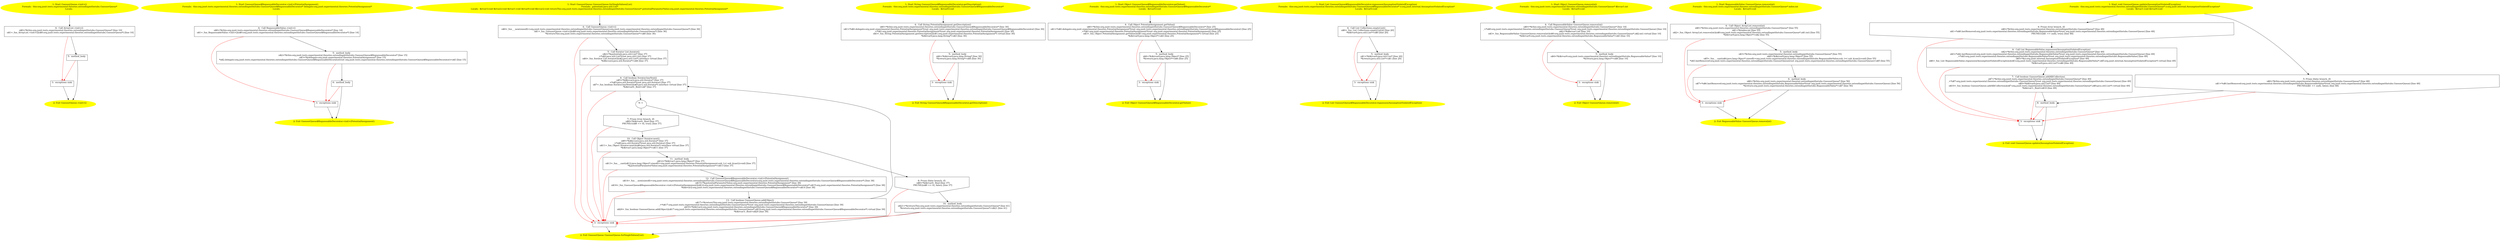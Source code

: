 /* @generated */
digraph cfg {
"org.junit.tests.experimental.theories.extendingwithstubs.GuesserQueue.<init>().6e257cd859fb4c17f128eb9755965cf2_1" [label="1: Start GuesserQueue.<init>()\nFormals:  this:org.junit.tests.experimental.theories.extendingwithstubs.GuesserQueue*\nLocals:  \n  " color=yellow style=filled]
	

	 "org.junit.tests.experimental.theories.extendingwithstubs.GuesserQueue.<init>().6e257cd859fb4c17f128eb9755965cf2_1" -> "org.junit.tests.experimental.theories.extendingwithstubs.GuesserQueue.<init>().6e257cd859fb4c17f128eb9755965cf2_4" ;
"org.junit.tests.experimental.theories.extendingwithstubs.GuesserQueue.<init>().6e257cd859fb4c17f128eb9755965cf2_2" [label="2: Exit GuesserQueue.<init>() \n  " color=yellow style=filled]
	

"org.junit.tests.experimental.theories.extendingwithstubs.GuesserQueue.<init>().6e257cd859fb4c17f128eb9755965cf2_3" [label="3:  exceptions sink \n  " shape="box"]
	

	 "org.junit.tests.experimental.theories.extendingwithstubs.GuesserQueue.<init>().6e257cd859fb4c17f128eb9755965cf2_3" -> "org.junit.tests.experimental.theories.extendingwithstubs.GuesserQueue.<init>().6e257cd859fb4c17f128eb9755965cf2_2" ;
"org.junit.tests.experimental.theories.extendingwithstubs.GuesserQueue.<init>().6e257cd859fb4c17f128eb9755965cf2_4" [label="4:  Call ArrayList.<init>() \n   n$0=*&this:org.junit.tests.experimental.theories.extendingwithstubs.GuesserQueue* [line 10]\n  n$1=_fun_ArrayList.<init>()(n$0:org.junit.tests.experimental.theories.extendingwithstubs.GuesserQueue*) [line 10]\n " shape="box"]
	

	 "org.junit.tests.experimental.theories.extendingwithstubs.GuesserQueue.<init>().6e257cd859fb4c17f128eb9755965cf2_4" -> "org.junit.tests.experimental.theories.extendingwithstubs.GuesserQueue.<init>().6e257cd859fb4c17f128eb9755965cf2_5" ;
	 "org.junit.tests.experimental.theories.extendingwithstubs.GuesserQueue.<init>().6e257cd859fb4c17f128eb9755965cf2_4" -> "org.junit.tests.experimental.theories.extendingwithstubs.GuesserQueue.<init>().6e257cd859fb4c17f128eb9755965cf2_3" [color="red" ];
"org.junit.tests.experimental.theories.extendingwithstubs.GuesserQueue.<init>().6e257cd859fb4c17f128eb9755965cf2_5" [label="5:  method_body \n  " shape="box"]
	

	 "org.junit.tests.experimental.theories.extendingwithstubs.GuesserQueue.<init>().6e257cd859fb4c17f128eb9755965cf2_5" -> "org.junit.tests.experimental.theories.extendingwithstubs.GuesserQueue.<init>().6e257cd859fb4c17f128eb9755965cf2_2" ;
	 "org.junit.tests.experimental.theories.extendingwithstubs.GuesserQueue.<init>().6e257cd859fb4c17f128eb9755965cf2_5" -> "org.junit.tests.experimental.theories.extendingwithstubs.GuesserQueue.<init>().6e257cd859fb4c17f128eb9755965cf2_3" [color="red" ];
"org.junit.tests.experimental.theories.extendingwithstubs.GuesserQueue$ReguessableDecorator.<init>(or.890663d1247b80d0ece088824f721253_1" [label="1: Start GuesserQueue$ReguessableDecorator.<init>(PotentialAssignment)\nFormals:  this:org.junit.tests.experimental.theories.extendingwithstubs.GuesserQueue$ReguessableDecorator* delegate:org.junit.experimental.theories.PotentialAssignment*\nLocals:  \n  " color=yellow style=filled]
	

	 "org.junit.tests.experimental.theories.extendingwithstubs.GuesserQueue$ReguessableDecorator.<init>(or.890663d1247b80d0ece088824f721253_1" -> "org.junit.tests.experimental.theories.extendingwithstubs.GuesserQueue$ReguessableDecorator.<init>(or.890663d1247b80d0ece088824f721253_4" ;
"org.junit.tests.experimental.theories.extendingwithstubs.GuesserQueue$ReguessableDecorator.<init>(or.890663d1247b80d0ece088824f721253_2" [label="2: Exit GuesserQueue$ReguessableDecorator.<init>(PotentialAssignment) \n  " color=yellow style=filled]
	

"org.junit.tests.experimental.theories.extendingwithstubs.GuesserQueue$ReguessableDecorator.<init>(or.890663d1247b80d0ece088824f721253_3" [label="3:  exceptions sink \n  " shape="box"]
	

	 "org.junit.tests.experimental.theories.extendingwithstubs.GuesserQueue$ReguessableDecorator.<init>(or.890663d1247b80d0ece088824f721253_3" -> "org.junit.tests.experimental.theories.extendingwithstubs.GuesserQueue$ReguessableDecorator.<init>(or.890663d1247b80d0ece088824f721253_2" ;
"org.junit.tests.experimental.theories.extendingwithstubs.GuesserQueue$ReguessableDecorator.<init>(or.890663d1247b80d0ece088824f721253_4" [label="4:  Call ReguessableValue.<init>() \n   n$0=*&this:org.junit.tests.experimental.theories.extendingwithstubs.GuesserQueue$ReguessableDecorator* [line 14]\n  n$1=_fun_ReguessableValue.<init>()(n$0:org.junit.tests.experimental.theories.extendingwithstubs.GuesserQueue$ReguessableDecorator*) [line 14]\n " shape="box"]
	

	 "org.junit.tests.experimental.theories.extendingwithstubs.GuesserQueue$ReguessableDecorator.<init>(or.890663d1247b80d0ece088824f721253_4" -> "org.junit.tests.experimental.theories.extendingwithstubs.GuesserQueue$ReguessableDecorator.<init>(or.890663d1247b80d0ece088824f721253_5" ;
	 "org.junit.tests.experimental.theories.extendingwithstubs.GuesserQueue$ReguessableDecorator.<init>(or.890663d1247b80d0ece088824f721253_4" -> "org.junit.tests.experimental.theories.extendingwithstubs.GuesserQueue$ReguessableDecorator.<init>(or.890663d1247b80d0ece088824f721253_3" [color="red" ];
"org.junit.tests.experimental.theories.extendingwithstubs.GuesserQueue$ReguessableDecorator.<init>(or.890663d1247b80d0ece088824f721253_5" [label="5:  method_body \n   n$2=*&this:org.junit.tests.experimental.theories.extendingwithstubs.GuesserQueue$ReguessableDecorator* [line 15]\n  n$3=*&delegate:org.junit.experimental.theories.PotentialAssignment* [line 15]\n  *n$2.delegate:org.junit.tests.experimental.theories.extendingwithstubs.GuesserQueue$ReguessableDecorator(root org.junit.tests.experimental.theories.extendingwithstubs.GuesserQueue$ReguessableDecorator)=n$3 [line 15]\n " shape="box"]
	

	 "org.junit.tests.experimental.theories.extendingwithstubs.GuesserQueue$ReguessableDecorator.<init>(or.890663d1247b80d0ece088824f721253_5" -> "org.junit.tests.experimental.theories.extendingwithstubs.GuesserQueue$ReguessableDecorator.<init>(or.890663d1247b80d0ece088824f721253_6" ;
	 "org.junit.tests.experimental.theories.extendingwithstubs.GuesserQueue$ReguessableDecorator.<init>(or.890663d1247b80d0ece088824f721253_5" -> "org.junit.tests.experimental.theories.extendingwithstubs.GuesserQueue$ReguessableDecorator.<init>(or.890663d1247b80d0ece088824f721253_3" [color="red" ];
"org.junit.tests.experimental.theories.extendingwithstubs.GuesserQueue$ReguessableDecorator.<init>(or.890663d1247b80d0ece088824f721253_6" [label="6:  method_body \n  " shape="box"]
	

	 "org.junit.tests.experimental.theories.extendingwithstubs.GuesserQueue$ReguessableDecorator.<init>(or.890663d1247b80d0ece088824f721253_6" -> "org.junit.tests.experimental.theories.extendingwithstubs.GuesserQueue$ReguessableDecorator.<init>(or.890663d1247b80d0ece088824f721253_2" ;
	 "org.junit.tests.experimental.theories.extendingwithstubs.GuesserQueue$ReguessableDecorator.<init>(or.890663d1247b80d0ece088824f721253_6" -> "org.junit.tests.experimental.theories.extendingwithstubs.GuesserQueue$ReguessableDecorator.<init>(or.890663d1247b80d0ece088824f721253_3" [color="red" ];
"org.junit.tests.experimental.theories.extendingwithstubs.GuesserQueue.forSingleValues(java.util.List.ab37975bd866b9421b56b6ad4c91cfb6_1" [label="1: Start GuesserQueue GuesserQueue.forSingleValues(List)\nFormals:  potentials:java.util.List*\nLocals:  $irvar3:void $irvar2:void $irvar1:void $irvar0:void $bcvar2:void returnThis:org.junit.tests.experimental.theories.extendingwithstubs.GuesserQueue* potentialParameterValue:org.junit.experimental.theories.PotentialAssignment* \n  " color=yellow style=filled]
	

	 "org.junit.tests.experimental.theories.extendingwithstubs.GuesserQueue.forSingleValues(java.util.List.ab37975bd866b9421b56b6ad4c91cfb6_1" -> "org.junit.tests.experimental.theories.extendingwithstubs.GuesserQueue.forSingleValues(java.util.List.ab37975bd866b9421b56b6ad4c91cfb6_4" ;
"org.junit.tests.experimental.theories.extendingwithstubs.GuesserQueue.forSingleValues(java.util.List.ab37975bd866b9421b56b6ad4c91cfb6_2" [label="2: Exit GuesserQueue GuesserQueue.forSingleValues(List) \n  " color=yellow style=filled]
	

"org.junit.tests.experimental.theories.extendingwithstubs.GuesserQueue.forSingleValues(java.util.List.ab37975bd866b9421b56b6ad4c91cfb6_3" [label="3:  exceptions sink \n  " shape="box"]
	

	 "org.junit.tests.experimental.theories.extendingwithstubs.GuesserQueue.forSingleValues(java.util.List.ab37975bd866b9421b56b6ad4c91cfb6_3" -> "org.junit.tests.experimental.theories.extendingwithstubs.GuesserQueue.forSingleValues(java.util.List.ab37975bd866b9421b56b6ad4c91cfb6_2" ;
"org.junit.tests.experimental.theories.extendingwithstubs.GuesserQueue.forSingleValues(java.util.List.ab37975bd866b9421b56b6ad4c91cfb6_4" [label="4:  Call GuesserQueue.<init>() \n   n$0=_fun___new(sizeof(t=org.junit.tests.experimental.theories.extendingwithstubs.GuesserQueue):org.junit.tests.experimental.theories.extendingwithstubs.GuesserQueue*) [line 36]\n  n$1=_fun_GuesserQueue.<init>()(n$0:org.junit.tests.experimental.theories.extendingwithstubs.GuesserQueue*) [line 36]\n  *&returnThis:org.junit.tests.experimental.theories.extendingwithstubs.GuesserQueue*=n$0 [line 36]\n " shape="box"]
	

	 "org.junit.tests.experimental.theories.extendingwithstubs.GuesserQueue.forSingleValues(java.util.List.ab37975bd866b9421b56b6ad4c91cfb6_4" -> "org.junit.tests.experimental.theories.extendingwithstubs.GuesserQueue.forSingleValues(java.util.List.ab37975bd866b9421b56b6ad4c91cfb6_5" ;
	 "org.junit.tests.experimental.theories.extendingwithstubs.GuesserQueue.forSingleValues(java.util.List.ab37975bd866b9421b56b6ad4c91cfb6_4" -> "org.junit.tests.experimental.theories.extendingwithstubs.GuesserQueue.forSingleValues(java.util.List.ab37975bd866b9421b56b6ad4c91cfb6_3" [color="red" ];
"org.junit.tests.experimental.theories.extendingwithstubs.GuesserQueue.forSingleValues(java.util.List.ab37975bd866b9421b56b6ad4c91cfb6_5" [label="5:  Call Iterator List.iterator() \n   n$2=*&potentials:java.util.List* [line 37]\n  _=*n$2:java.util.List*(root java.util.List) [line 37]\n  n$4=_fun_Iterator List.iterator()(n$2:java.util.List*) interface virtual [line 37]\n  *&$bcvar2:java.util.Iterator*=n$4 [line 37]\n " shape="box"]
	

	 "org.junit.tests.experimental.theories.extendingwithstubs.GuesserQueue.forSingleValues(java.util.List.ab37975bd866b9421b56b6ad4c91cfb6_5" -> "org.junit.tests.experimental.theories.extendingwithstubs.GuesserQueue.forSingleValues(java.util.List.ab37975bd866b9421b56b6ad4c91cfb6_6" ;
	 "org.junit.tests.experimental.theories.extendingwithstubs.GuesserQueue.forSingleValues(java.util.List.ab37975bd866b9421b56b6ad4c91cfb6_5" -> "org.junit.tests.experimental.theories.extendingwithstubs.GuesserQueue.forSingleValues(java.util.List.ab37975bd866b9421b56b6ad4c91cfb6_3" [color="red" ];
"org.junit.tests.experimental.theories.extendingwithstubs.GuesserQueue.forSingleValues(java.util.List.ab37975bd866b9421b56b6ad4c91cfb6_6" [label="6:  Call boolean Iterator.hasNext() \n   n$5=*&$bcvar2:java.util.Iterator* [line 37]\n  _=*n$5:java.util.Iterator*(root java.util.Iterator) [line 37]\n  n$7=_fun_boolean Iterator.hasNext()(n$5:java.util.Iterator*) interface virtual [line 37]\n  *&$irvar0:_Bool=n$7 [line 37]\n " shape="box"]
	

	 "org.junit.tests.experimental.theories.extendingwithstubs.GuesserQueue.forSingleValues(java.util.List.ab37975bd866b9421b56b6ad4c91cfb6_6" -> "org.junit.tests.experimental.theories.extendingwithstubs.GuesserQueue.forSingleValues(java.util.List.ab37975bd866b9421b56b6ad4c91cfb6_9" ;
	 "org.junit.tests.experimental.theories.extendingwithstubs.GuesserQueue.forSingleValues(java.util.List.ab37975bd866b9421b56b6ad4c91cfb6_6" -> "org.junit.tests.experimental.theories.extendingwithstubs.GuesserQueue.forSingleValues(java.util.List.ab37975bd866b9421b56b6ad4c91cfb6_3" [color="red" ];
"org.junit.tests.experimental.theories.extendingwithstubs.GuesserQueue.forSingleValues(java.util.List.ab37975bd866b9421b56b6ad4c91cfb6_7" [label="7: Prune (true branch, if) \n   n$8=*&$irvar0:_Bool [line 37]\n  PRUNE(!(n$8 == 0), true); [line 37]\n " shape="invhouse"]
	

	 "org.junit.tests.experimental.theories.extendingwithstubs.GuesserQueue.forSingleValues(java.util.List.ab37975bd866b9421b56b6ad4c91cfb6_7" -> "org.junit.tests.experimental.theories.extendingwithstubs.GuesserQueue.forSingleValues(java.util.List.ab37975bd866b9421b56b6ad4c91cfb6_10" ;
	 "org.junit.tests.experimental.theories.extendingwithstubs.GuesserQueue.forSingleValues(java.util.List.ab37975bd866b9421b56b6ad4c91cfb6_7" -> "org.junit.tests.experimental.theories.extendingwithstubs.GuesserQueue.forSingleValues(java.util.List.ab37975bd866b9421b56b6ad4c91cfb6_3" [color="red" ];
"org.junit.tests.experimental.theories.extendingwithstubs.GuesserQueue.forSingleValues(java.util.List.ab37975bd866b9421b56b6ad4c91cfb6_8" [label="8: Prune (false branch, if) \n   n$8=*&$irvar0:_Bool [line 37]\n  PRUNE((n$8 == 0), false); [line 37]\n " shape="invhouse"]
	

	 "org.junit.tests.experimental.theories.extendingwithstubs.GuesserQueue.forSingleValues(java.util.List.ab37975bd866b9421b56b6ad4c91cfb6_8" -> "org.junit.tests.experimental.theories.extendingwithstubs.GuesserQueue.forSingleValues(java.util.List.ab37975bd866b9421b56b6ad4c91cfb6_14" ;
	 "org.junit.tests.experimental.theories.extendingwithstubs.GuesserQueue.forSingleValues(java.util.List.ab37975bd866b9421b56b6ad4c91cfb6_8" -> "org.junit.tests.experimental.theories.extendingwithstubs.GuesserQueue.forSingleValues(java.util.List.ab37975bd866b9421b56b6ad4c91cfb6_3" [color="red" ];
"org.junit.tests.experimental.theories.extendingwithstubs.GuesserQueue.forSingleValues(java.util.List.ab37975bd866b9421b56b6ad4c91cfb6_9" [label="9: + \n  " ]
	

	 "org.junit.tests.experimental.theories.extendingwithstubs.GuesserQueue.forSingleValues(java.util.List.ab37975bd866b9421b56b6ad4c91cfb6_9" -> "org.junit.tests.experimental.theories.extendingwithstubs.GuesserQueue.forSingleValues(java.util.List.ab37975bd866b9421b56b6ad4c91cfb6_7" ;
	 "org.junit.tests.experimental.theories.extendingwithstubs.GuesserQueue.forSingleValues(java.util.List.ab37975bd866b9421b56b6ad4c91cfb6_9" -> "org.junit.tests.experimental.theories.extendingwithstubs.GuesserQueue.forSingleValues(java.util.List.ab37975bd866b9421b56b6ad4c91cfb6_8" ;
"org.junit.tests.experimental.theories.extendingwithstubs.GuesserQueue.forSingleValues(java.util.List.ab37975bd866b9421b56b6ad4c91cfb6_10" [label="10:  Call Object Iterator.next() \n   n$9=*&$bcvar2:java.util.Iterator* [line 37]\n  _=*n$9:java.util.Iterator*(root java.util.Iterator) [line 37]\n  n$11=_fun_Object Iterator.next()(n$9:java.util.Iterator*) interface virtual [line 37]\n  *&$irvar1:java.lang.Object*=n$11 [line 37]\n " shape="box"]
	

	 "org.junit.tests.experimental.theories.extendingwithstubs.GuesserQueue.forSingleValues(java.util.List.ab37975bd866b9421b56b6ad4c91cfb6_10" -> "org.junit.tests.experimental.theories.extendingwithstubs.GuesserQueue.forSingleValues(java.util.List.ab37975bd866b9421b56b6ad4c91cfb6_11" ;
	 "org.junit.tests.experimental.theories.extendingwithstubs.GuesserQueue.forSingleValues(java.util.List.ab37975bd866b9421b56b6ad4c91cfb6_10" -> "org.junit.tests.experimental.theories.extendingwithstubs.GuesserQueue.forSingleValues(java.util.List.ab37975bd866b9421b56b6ad4c91cfb6_3" [color="red" ];
"org.junit.tests.experimental.theories.extendingwithstubs.GuesserQueue.forSingleValues(java.util.List.ab37975bd866b9421b56b6ad4c91cfb6_11" [label="11:  method_body \n   n$12=*&$irvar1:java.lang.Object* [line 37]\n  n$13=_fun___cast(n$12:java.lang.Object*,sizeof(t=org.junit.experimental.theories.PotentialAssignment;sub_t=( sub )(cast)):void) [line 37]\n  *&potentialParameterValue:org.junit.experimental.theories.PotentialAssignment*=n$13 [line 37]\n " shape="box"]
	

	 "org.junit.tests.experimental.theories.extendingwithstubs.GuesserQueue.forSingleValues(java.util.List.ab37975bd866b9421b56b6ad4c91cfb6_11" -> "org.junit.tests.experimental.theories.extendingwithstubs.GuesserQueue.forSingleValues(java.util.List.ab37975bd866b9421b56b6ad4c91cfb6_12" ;
	 "org.junit.tests.experimental.theories.extendingwithstubs.GuesserQueue.forSingleValues(java.util.List.ab37975bd866b9421b56b6ad4c91cfb6_11" -> "org.junit.tests.experimental.theories.extendingwithstubs.GuesserQueue.forSingleValues(java.util.List.ab37975bd866b9421b56b6ad4c91cfb6_3" [color="red" ];
"org.junit.tests.experimental.theories.extendingwithstubs.GuesserQueue.forSingleValues(java.util.List.ab37975bd866b9421b56b6ad4c91cfb6_12" [label="12:  Call GuesserQueue$ReguessableDecorator.<init>(PotentialAssignment) \n   n$14=_fun___new(sizeof(t=org.junit.tests.experimental.theories.extendingwithstubs.GuesserQueue$ReguessableDecorator):org.junit.tests.experimental.theories.extendingwithstubs.GuesserQueue$ReguessableDecorator*) [line 38]\n  n$15=*&potentialParameterValue:org.junit.experimental.theories.PotentialAssignment* [line 38]\n  n$16=_fun_GuesserQueue$ReguessableDecorator.<init>(PotentialAssignment)(n$14:org.junit.tests.experimental.theories.extendingwithstubs.GuesserQueue$ReguessableDecorator*,n$15:org.junit.experimental.theories.PotentialAssignment*) [line 38]\n  *&$irvar2:org.junit.tests.experimental.theories.extendingwithstubs.GuesserQueue$ReguessableDecorator*=n$14 [line 38]\n " shape="box"]
	

	 "org.junit.tests.experimental.theories.extendingwithstubs.GuesserQueue.forSingleValues(java.util.List.ab37975bd866b9421b56b6ad4c91cfb6_12" -> "org.junit.tests.experimental.theories.extendingwithstubs.GuesserQueue.forSingleValues(java.util.List.ab37975bd866b9421b56b6ad4c91cfb6_13" ;
	 "org.junit.tests.experimental.theories.extendingwithstubs.GuesserQueue.forSingleValues(java.util.List.ab37975bd866b9421b56b6ad4c91cfb6_12" -> "org.junit.tests.experimental.theories.extendingwithstubs.GuesserQueue.forSingleValues(java.util.List.ab37975bd866b9421b56b6ad4c91cfb6_3" [color="red" ];
"org.junit.tests.experimental.theories.extendingwithstubs.GuesserQueue.forSingleValues(java.util.List.ab37975bd866b9421b56b6ad4c91cfb6_13" [label="13:  Call boolean GuesserQueue.add(Object) \n   n$17=*&returnThis:org.junit.tests.experimental.theories.extendingwithstubs.GuesserQueue* [line 39]\n  _=*n$17:org.junit.tests.experimental.theories.extendingwithstubs.GuesserQueue*(root org.junit.tests.experimental.theories.extendingwithstubs.GuesserQueue) [line 39]\n  n$19=*&$irvar2:org.junit.tests.experimental.theories.extendingwithstubs.GuesserQueue$ReguessableDecorator* [line 39]\n  n$20=_fun_boolean GuesserQueue.add(Object)(n$17:org.junit.tests.experimental.theories.extendingwithstubs.GuesserQueue*,n$19:org.junit.tests.experimental.theories.extendingwithstubs.GuesserQueue$ReguessableDecorator*) virtual [line 39]\n  *&$irvar3:_Bool=n$20 [line 39]\n " shape="box"]
	

	 "org.junit.tests.experimental.theories.extendingwithstubs.GuesserQueue.forSingleValues(java.util.List.ab37975bd866b9421b56b6ad4c91cfb6_13" -> "org.junit.tests.experimental.theories.extendingwithstubs.GuesserQueue.forSingleValues(java.util.List.ab37975bd866b9421b56b6ad4c91cfb6_6" ;
	 "org.junit.tests.experimental.theories.extendingwithstubs.GuesserQueue.forSingleValues(java.util.List.ab37975bd866b9421b56b6ad4c91cfb6_13" -> "org.junit.tests.experimental.theories.extendingwithstubs.GuesserQueue.forSingleValues(java.util.List.ab37975bd866b9421b56b6ad4c91cfb6_3" [color="red" ];
"org.junit.tests.experimental.theories.extendingwithstubs.GuesserQueue.forSingleValues(java.util.List.ab37975bd866b9421b56b6ad4c91cfb6_14" [label="14:  method_body \n   n$21=*&returnThis:org.junit.tests.experimental.theories.extendingwithstubs.GuesserQueue* [line 41]\n  *&return:org.junit.tests.experimental.theories.extendingwithstubs.GuesserQueue*=n$21 [line 41]\n " shape="box"]
	

	 "org.junit.tests.experimental.theories.extendingwithstubs.GuesserQueue.forSingleValues(java.util.List.ab37975bd866b9421b56b6ad4c91cfb6_14" -> "org.junit.tests.experimental.theories.extendingwithstubs.GuesserQueue.forSingleValues(java.util.List.ab37975bd866b9421b56b6ad4c91cfb6_2" ;
	 "org.junit.tests.experimental.theories.extendingwithstubs.GuesserQueue.forSingleValues(java.util.List.ab37975bd866b9421b56b6ad4c91cfb6_14" -> "org.junit.tests.experimental.theories.extendingwithstubs.GuesserQueue.forSingleValues(java.util.List.ab37975bd866b9421b56b6ad4c91cfb6_3" [color="red" ];
"org.junit.tests.experimental.theories.extendingwithstubs.GuesserQueue$ReguessableDecorator.getDescri.c003e14471df911b45c08de415658d3f_1" [label="1: Start String GuesserQueue$ReguessableDecorator.getDescription()\nFormals:  this:org.junit.tests.experimental.theories.extendingwithstubs.GuesserQueue$ReguessableDecorator*\nLocals:  $irvar0:void \n  " color=yellow style=filled]
	

	 "org.junit.tests.experimental.theories.extendingwithstubs.GuesserQueue$ReguessableDecorator.getDescri.c003e14471df911b45c08de415658d3f_1" -> "org.junit.tests.experimental.theories.extendingwithstubs.GuesserQueue$ReguessableDecorator.getDescri.c003e14471df911b45c08de415658d3f_4" ;
"org.junit.tests.experimental.theories.extendingwithstubs.GuesserQueue$ReguessableDecorator.getDescri.c003e14471df911b45c08de415658d3f_2" [label="2: Exit String GuesserQueue$ReguessableDecorator.getDescription() \n  " color=yellow style=filled]
	

"org.junit.tests.experimental.theories.extendingwithstubs.GuesserQueue$ReguessableDecorator.getDescri.c003e14471df911b45c08de415658d3f_3" [label="3:  exceptions sink \n  " shape="box"]
	

	 "org.junit.tests.experimental.theories.extendingwithstubs.GuesserQueue$ReguessableDecorator.getDescri.c003e14471df911b45c08de415658d3f_3" -> "org.junit.tests.experimental.theories.extendingwithstubs.GuesserQueue$ReguessableDecorator.getDescri.c003e14471df911b45c08de415658d3f_2" ;
"org.junit.tests.experimental.theories.extendingwithstubs.GuesserQueue$ReguessableDecorator.getDescri.c003e14471df911b45c08de415658d3f_4" [label="4:  Call String PotentialAssignment.getDescription() \n   n$0=*&this:org.junit.tests.experimental.theories.extendingwithstubs.GuesserQueue$ReguessableDecorator* [line 30]\n  n$1=*n$0.delegate:org.junit.experimental.theories.PotentialAssignment*(root org.junit.tests.experimental.theories.extendingwithstubs.GuesserQueue$ReguessableDecorator) [line 30]\n  _=*n$1:org.junit.experimental.theories.PotentialAssignment*(root org.junit.experimental.theories.PotentialAssignment) [line 30]\n  n$3=_fun_String PotentialAssignment.getDescription()(n$1:org.junit.experimental.theories.PotentialAssignment*) virtual [line 30]\n  *&$irvar0:java.lang.String*=n$3 [line 30]\n " shape="box"]
	

	 "org.junit.tests.experimental.theories.extendingwithstubs.GuesserQueue$ReguessableDecorator.getDescri.c003e14471df911b45c08de415658d3f_4" -> "org.junit.tests.experimental.theories.extendingwithstubs.GuesserQueue$ReguessableDecorator.getDescri.c003e14471df911b45c08de415658d3f_5" ;
	 "org.junit.tests.experimental.theories.extendingwithstubs.GuesserQueue$ReguessableDecorator.getDescri.c003e14471df911b45c08de415658d3f_4" -> "org.junit.tests.experimental.theories.extendingwithstubs.GuesserQueue$ReguessableDecorator.getDescri.c003e14471df911b45c08de415658d3f_3" [color="red" ];
"org.junit.tests.experimental.theories.extendingwithstubs.GuesserQueue$ReguessableDecorator.getDescri.c003e14471df911b45c08de415658d3f_5" [label="5:  method_body \n   n$4=*&$irvar0:java.lang.String* [line 30]\n  *&return:java.lang.String*=n$4 [line 30]\n " shape="box"]
	

	 "org.junit.tests.experimental.theories.extendingwithstubs.GuesserQueue$ReguessableDecorator.getDescri.c003e14471df911b45c08de415658d3f_5" -> "org.junit.tests.experimental.theories.extendingwithstubs.GuesserQueue$ReguessableDecorator.getDescri.c003e14471df911b45c08de415658d3f_2" ;
	 "org.junit.tests.experimental.theories.extendingwithstubs.GuesserQueue$ReguessableDecorator.getDescri.c003e14471df911b45c08de415658d3f_5" -> "org.junit.tests.experimental.theories.extendingwithstubs.GuesserQueue$ReguessableDecorator.getDescri.c003e14471df911b45c08de415658d3f_3" [color="red" ];
"org.junit.tests.experimental.theories.extendingwithstubs.GuesserQueue$ReguessableDecorator.getValue(.1693f6187f7b29724fe4257abeb032a2_1" [label="1: Start Object GuesserQueue$ReguessableDecorator.getValue()\nFormals:  this:org.junit.tests.experimental.theories.extendingwithstubs.GuesserQueue$ReguessableDecorator*\nLocals:  $irvar0:void \n  " color=yellow style=filled]
	

	 "org.junit.tests.experimental.theories.extendingwithstubs.GuesserQueue$ReguessableDecorator.getValue(.1693f6187f7b29724fe4257abeb032a2_1" -> "org.junit.tests.experimental.theories.extendingwithstubs.GuesserQueue$ReguessableDecorator.getValue(.1693f6187f7b29724fe4257abeb032a2_4" ;
"org.junit.tests.experimental.theories.extendingwithstubs.GuesserQueue$ReguessableDecorator.getValue(.1693f6187f7b29724fe4257abeb032a2_2" [label="2: Exit Object GuesserQueue$ReguessableDecorator.getValue() \n  " color=yellow style=filled]
	

"org.junit.tests.experimental.theories.extendingwithstubs.GuesserQueue$ReguessableDecorator.getValue(.1693f6187f7b29724fe4257abeb032a2_3" [label="3:  exceptions sink \n  " shape="box"]
	

	 "org.junit.tests.experimental.theories.extendingwithstubs.GuesserQueue$ReguessableDecorator.getValue(.1693f6187f7b29724fe4257abeb032a2_3" -> "org.junit.tests.experimental.theories.extendingwithstubs.GuesserQueue$ReguessableDecorator.getValue(.1693f6187f7b29724fe4257abeb032a2_2" ;
"org.junit.tests.experimental.theories.extendingwithstubs.GuesserQueue$ReguessableDecorator.getValue(.1693f6187f7b29724fe4257abeb032a2_4" [label="4:  Call Object PotentialAssignment.getValue() \n   n$0=*&this:org.junit.tests.experimental.theories.extendingwithstubs.GuesserQueue$ReguessableDecorator* [line 25]\n  n$1=*n$0.delegate:org.junit.experimental.theories.PotentialAssignment*(root org.junit.tests.experimental.theories.extendingwithstubs.GuesserQueue$ReguessableDecorator) [line 25]\n  _=*n$1:org.junit.experimental.theories.PotentialAssignment*(root org.junit.experimental.theories.PotentialAssignment) [line 25]\n  n$3=_fun_Object PotentialAssignment.getValue()(n$1:org.junit.experimental.theories.PotentialAssignment*) virtual [line 25]\n  *&$irvar0:java.lang.Object*=n$3 [line 25]\n " shape="box"]
	

	 "org.junit.tests.experimental.theories.extendingwithstubs.GuesserQueue$ReguessableDecorator.getValue(.1693f6187f7b29724fe4257abeb032a2_4" -> "org.junit.tests.experimental.theories.extendingwithstubs.GuesserQueue$ReguessableDecorator.getValue(.1693f6187f7b29724fe4257abeb032a2_5" ;
	 "org.junit.tests.experimental.theories.extendingwithstubs.GuesserQueue$ReguessableDecorator.getValue(.1693f6187f7b29724fe4257abeb032a2_4" -> "org.junit.tests.experimental.theories.extendingwithstubs.GuesserQueue$ReguessableDecorator.getValue(.1693f6187f7b29724fe4257abeb032a2_3" [color="red" ];
"org.junit.tests.experimental.theories.extendingwithstubs.GuesserQueue$ReguessableDecorator.getValue(.1693f6187f7b29724fe4257abeb032a2_5" [label="5:  method_body \n   n$4=*&$irvar0:java.lang.Object* [line 25]\n  *&return:java.lang.Object*=n$4 [line 25]\n " shape="box"]
	

	 "org.junit.tests.experimental.theories.extendingwithstubs.GuesserQueue$ReguessableDecorator.getValue(.1693f6187f7b29724fe4257abeb032a2_5" -> "org.junit.tests.experimental.theories.extendingwithstubs.GuesserQueue$ReguessableDecorator.getValue(.1693f6187f7b29724fe4257abeb032a2_2" ;
	 "org.junit.tests.experimental.theories.extendingwithstubs.GuesserQueue$ReguessableDecorator.getValue(.1693f6187f7b29724fe4257abeb032a2_5" -> "org.junit.tests.experimental.theories.extendingwithstubs.GuesserQueue$ReguessableDecorator.getValue(.1693f6187f7b29724fe4257abeb032a2_3" [color="red" ];
"org.junit.tests.experimental.theories.extendingwithstubs.GuesserQueue$ReguessableDecorator.reguesses.93dba18b681851839c551588b734819f_1" [label="1: Start List GuesserQueue$ReguessableDecorator.reguesses(AssumptionViolatedException)\nFormals:  this:org.junit.tests.experimental.theories.extendingwithstubs.GuesserQueue$ReguessableDecorator* e:org.junit.internal.AssumptionViolatedException*\nLocals:  $irvar0:void \n  " color=yellow style=filled]
	

	 "org.junit.tests.experimental.theories.extendingwithstubs.GuesserQueue$ReguessableDecorator.reguesses.93dba18b681851839c551588b734819f_1" -> "org.junit.tests.experimental.theories.extendingwithstubs.GuesserQueue$ReguessableDecorator.reguesses.93dba18b681851839c551588b734819f_4" ;
"org.junit.tests.experimental.theories.extendingwithstubs.GuesserQueue$ReguessableDecorator.reguesses.93dba18b681851839c551588b734819f_2" [label="2: Exit List GuesserQueue$ReguessableDecorator.reguesses(AssumptionViolatedException) \n  " color=yellow style=filled]
	

"org.junit.tests.experimental.theories.extendingwithstubs.GuesserQueue$ReguessableDecorator.reguesses.93dba18b681851839c551588b734819f_3" [label="3:  exceptions sink \n  " shape="box"]
	

	 "org.junit.tests.experimental.theories.extendingwithstubs.GuesserQueue$ReguessableDecorator.reguesses.93dba18b681851839c551588b734819f_3" -> "org.junit.tests.experimental.theories.extendingwithstubs.GuesserQueue$ReguessableDecorator.reguesses.93dba18b681851839c551588b734819f_2" ;
"org.junit.tests.experimental.theories.extendingwithstubs.GuesserQueue$ReguessableDecorator.reguesses.93dba18b681851839c551588b734819f_4" [label="4:  Call List Collections.emptyList() \n   n$0=_fun_List Collections.emptyList()() [line 20]\n  *&$irvar0:java.util.List*=n$0 [line 20]\n " shape="box"]
	

	 "org.junit.tests.experimental.theories.extendingwithstubs.GuesserQueue$ReguessableDecorator.reguesses.93dba18b681851839c551588b734819f_4" -> "org.junit.tests.experimental.theories.extendingwithstubs.GuesserQueue$ReguessableDecorator.reguesses.93dba18b681851839c551588b734819f_5" ;
	 "org.junit.tests.experimental.theories.extendingwithstubs.GuesserQueue$ReguessableDecorator.reguesses.93dba18b681851839c551588b734819f_4" -> "org.junit.tests.experimental.theories.extendingwithstubs.GuesserQueue$ReguessableDecorator.reguesses.93dba18b681851839c551588b734819f_3" [color="red" ];
"org.junit.tests.experimental.theories.extendingwithstubs.GuesserQueue$ReguessableDecorator.reguesses.93dba18b681851839c551588b734819f_5" [label="5:  method_body \n   n$1=*&$irvar0:java.util.List* [line 20]\n  *&return:java.util.List*=n$1 [line 20]\n " shape="box"]
	

	 "org.junit.tests.experimental.theories.extendingwithstubs.GuesserQueue$ReguessableDecorator.reguesses.93dba18b681851839c551588b734819f_5" -> "org.junit.tests.experimental.theories.extendingwithstubs.GuesserQueue$ReguessableDecorator.reguesses.93dba18b681851839c551588b734819f_2" ;
	 "org.junit.tests.experimental.theories.extendingwithstubs.GuesserQueue$ReguessableDecorator.reguesses.93dba18b681851839c551588b734819f_5" -> "org.junit.tests.experimental.theories.extendingwithstubs.GuesserQueue$ReguessableDecorator.reguesses.93dba18b681851839c551588b734819f_3" [color="red" ];
"org.junit.tests.experimental.theories.extendingwithstubs.GuesserQueue.remove(int):java.lang.Object.6f6f87bf26e20c219014cfca03a560b1_1" [label="1: Start Object GuesserQueue.remove(int)\nFormals:  this:org.junit.tests.experimental.theories.extendingwithstubs.GuesserQueue* $bcvar1:int\nLocals:  $irvar0:void \n  " color=yellow style=filled]
	

	 "org.junit.tests.experimental.theories.extendingwithstubs.GuesserQueue.remove(int):java.lang.Object.6f6f87bf26e20c219014cfca03a560b1_1" -> "org.junit.tests.experimental.theories.extendingwithstubs.GuesserQueue.remove(int):java.lang.Object.6f6f87bf26e20c219014cfca03a560b1_4" ;
"org.junit.tests.experimental.theories.extendingwithstubs.GuesserQueue.remove(int):java.lang.Object.6f6f87bf26e20c219014cfca03a560b1_2" [label="2: Exit Object GuesserQueue.remove(int) \n  " color=yellow style=filled]
	

"org.junit.tests.experimental.theories.extendingwithstubs.GuesserQueue.remove(int):java.lang.Object.6f6f87bf26e20c219014cfca03a560b1_3" [label="3:  exceptions sink \n  " shape="box"]
	

	 "org.junit.tests.experimental.theories.extendingwithstubs.GuesserQueue.remove(int):java.lang.Object.6f6f87bf26e20c219014cfca03a560b1_3" -> "org.junit.tests.experimental.theories.extendingwithstubs.GuesserQueue.remove(int):java.lang.Object.6f6f87bf26e20c219014cfca03a560b1_2" ;
"org.junit.tests.experimental.theories.extendingwithstubs.GuesserQueue.remove(int):java.lang.Object.6f6f87bf26e20c219014cfca03a560b1_4" [label="4:  Call ReguessableValue GuesserQueue.remove(int) \n   n$0=*&this:org.junit.tests.experimental.theories.extendingwithstubs.GuesserQueue* [line 10]\n  _=*n$0:org.junit.tests.experimental.theories.extendingwithstubs.GuesserQueue*(root org.junit.tests.experimental.theories.extendingwithstubs.GuesserQueue) [line 10]\n  n$2=*&$bcvar1:int [line 10]\n  n$3=_fun_ReguessableValue GuesserQueue.remove(int)(n$0:org.junit.tests.experimental.theories.extendingwithstubs.GuesserQueue*,n$2:int) virtual [line 10]\n  *&$irvar0:org.junit.tests.experimental.theories.extendingwithstubs.ReguessableValue*=n$3 [line 10]\n " shape="box"]
	

	 "org.junit.tests.experimental.theories.extendingwithstubs.GuesserQueue.remove(int):java.lang.Object.6f6f87bf26e20c219014cfca03a560b1_4" -> "org.junit.tests.experimental.theories.extendingwithstubs.GuesserQueue.remove(int):java.lang.Object.6f6f87bf26e20c219014cfca03a560b1_5" ;
	 "org.junit.tests.experimental.theories.extendingwithstubs.GuesserQueue.remove(int):java.lang.Object.6f6f87bf26e20c219014cfca03a560b1_4" -> "org.junit.tests.experimental.theories.extendingwithstubs.GuesserQueue.remove(int):java.lang.Object.6f6f87bf26e20c219014cfca03a560b1_3" [color="red" ];
"org.junit.tests.experimental.theories.extendingwithstubs.GuesserQueue.remove(int):java.lang.Object.6f6f87bf26e20c219014cfca03a560b1_5" [label="5:  method_body \n   n$4=*&$irvar0:org.junit.tests.experimental.theories.extendingwithstubs.ReguessableValue* [line 10]\n  *&return:java.lang.Object*=n$4 [line 10]\n " shape="box"]
	

	 "org.junit.tests.experimental.theories.extendingwithstubs.GuesserQueue.remove(int):java.lang.Object.6f6f87bf26e20c219014cfca03a560b1_5" -> "org.junit.tests.experimental.theories.extendingwithstubs.GuesserQueue.remove(int):java.lang.Object.6f6f87bf26e20c219014cfca03a560b1_2" ;
	 "org.junit.tests.experimental.theories.extendingwithstubs.GuesserQueue.remove(int):java.lang.Object.6f6f87bf26e20c219014cfca03a560b1_5" -> "org.junit.tests.experimental.theories.extendingwithstubs.GuesserQueue.remove(int):java.lang.Object.6f6f87bf26e20c219014cfca03a560b1_3" [color="red" ];
"org.junit.tests.experimental.theories.extendingwithstubs.GuesserQueue.remove(int):org.junit.tests.ex.3a093112250f7b7abdecf7d5dd1b2f2a_1" [label="1: Start ReguessableValue GuesserQueue.remove(int)\nFormals:  this:org.junit.tests.experimental.theories.extendingwithstubs.GuesserQueue* index:int\nLocals:  $irvar0:void \n  " color=yellow style=filled]
	

	 "org.junit.tests.experimental.theories.extendingwithstubs.GuesserQueue.remove(int):org.junit.tests.ex.3a093112250f7b7abdecf7d5dd1b2f2a_1" -> "org.junit.tests.experimental.theories.extendingwithstubs.GuesserQueue.remove(int):org.junit.tests.ex.3a093112250f7b7abdecf7d5dd1b2f2a_4" ;
"org.junit.tests.experimental.theories.extendingwithstubs.GuesserQueue.remove(int):org.junit.tests.ex.3a093112250f7b7abdecf7d5dd1b2f2a_2" [label="2: Exit ReguessableValue GuesserQueue.remove(int) \n  " color=yellow style=filled]
	

"org.junit.tests.experimental.theories.extendingwithstubs.GuesserQueue.remove(int):org.junit.tests.ex.3a093112250f7b7abdecf7d5dd1b2f2a_3" [label="3:  exceptions sink \n  " shape="box"]
	

	 "org.junit.tests.experimental.theories.extendingwithstubs.GuesserQueue.remove(int):org.junit.tests.ex.3a093112250f7b7abdecf7d5dd1b2f2a_3" -> "org.junit.tests.experimental.theories.extendingwithstubs.GuesserQueue.remove(int):org.junit.tests.ex.3a093112250f7b7abdecf7d5dd1b2f2a_2" ;
"org.junit.tests.experimental.theories.extendingwithstubs.GuesserQueue.remove(int):org.junit.tests.ex.3a093112250f7b7abdecf7d5dd1b2f2a_4" [label="4:  Call Object ArrayList.remove(int) \n   n$0=*&this:org.junit.tests.experimental.theories.extendingwithstubs.GuesserQueue* [line 55]\n  n$1=*&index:int [line 55]\n  n$2=_fun_Object ArrayList.remove(int)(n$0:org.junit.tests.experimental.theories.extendingwithstubs.GuesserQueue*,n$1:int) [line 55]\n  *&$irvar0:java.lang.Object*=n$2 [line 55]\n " shape="box"]
	

	 "org.junit.tests.experimental.theories.extendingwithstubs.GuesserQueue.remove(int):org.junit.tests.ex.3a093112250f7b7abdecf7d5dd1b2f2a_4" -> "org.junit.tests.experimental.theories.extendingwithstubs.GuesserQueue.remove(int):org.junit.tests.ex.3a093112250f7b7abdecf7d5dd1b2f2a_5" ;
	 "org.junit.tests.experimental.theories.extendingwithstubs.GuesserQueue.remove(int):org.junit.tests.ex.3a093112250f7b7abdecf7d5dd1b2f2a_4" -> "org.junit.tests.experimental.theories.extendingwithstubs.GuesserQueue.remove(int):org.junit.tests.ex.3a093112250f7b7abdecf7d5dd1b2f2a_3" [color="red" ];
"org.junit.tests.experimental.theories.extendingwithstubs.GuesserQueue.remove(int):org.junit.tests.ex.3a093112250f7b7abdecf7d5dd1b2f2a_5" [label="5:  method_body \n   n$3=*&this:org.junit.tests.experimental.theories.extendingwithstubs.GuesserQueue* [line 55]\n  n$4=*&$irvar0:java.lang.Object* [line 55]\n  n$5=_fun___cast(n$4:java.lang.Object*,sizeof(t=org.junit.tests.experimental.theories.extendingwithstubs.ReguessableValue;sub_t=( sub )(cast)):void) [line 55]\n  *n$3.lastRemoved:org.junit.tests.experimental.theories.extendingwithstubs.GuesserQueue(root org.junit.tests.experimental.theories.extendingwithstubs.GuesserQueue)=n$5 [line 55]\n " shape="box"]
	

	 "org.junit.tests.experimental.theories.extendingwithstubs.GuesserQueue.remove(int):org.junit.tests.ex.3a093112250f7b7abdecf7d5dd1b2f2a_5" -> "org.junit.tests.experimental.theories.extendingwithstubs.GuesserQueue.remove(int):org.junit.tests.ex.3a093112250f7b7abdecf7d5dd1b2f2a_6" ;
	 "org.junit.tests.experimental.theories.extendingwithstubs.GuesserQueue.remove(int):org.junit.tests.ex.3a093112250f7b7abdecf7d5dd1b2f2a_5" -> "org.junit.tests.experimental.theories.extendingwithstubs.GuesserQueue.remove(int):org.junit.tests.ex.3a093112250f7b7abdecf7d5dd1b2f2a_3" [color="red" ];
"org.junit.tests.experimental.theories.extendingwithstubs.GuesserQueue.remove(int):org.junit.tests.ex.3a093112250f7b7abdecf7d5dd1b2f2a_6" [label="6:  method_body \n   n$6=*&this:org.junit.tests.experimental.theories.extendingwithstubs.GuesserQueue* [line 56]\n  n$7=*n$6.lastRemoved:org.junit.tests.experimental.theories.extendingwithstubs.ReguessableValue*(root org.junit.tests.experimental.theories.extendingwithstubs.GuesserQueue) [line 56]\n  *&return:org.junit.tests.experimental.theories.extendingwithstubs.ReguessableValue*=n$7 [line 56]\n " shape="box"]
	

	 "org.junit.tests.experimental.theories.extendingwithstubs.GuesserQueue.remove(int):org.junit.tests.ex.3a093112250f7b7abdecf7d5dd1b2f2a_6" -> "org.junit.tests.experimental.theories.extendingwithstubs.GuesserQueue.remove(int):org.junit.tests.ex.3a093112250f7b7abdecf7d5dd1b2f2a_2" ;
	 "org.junit.tests.experimental.theories.extendingwithstubs.GuesserQueue.remove(int):org.junit.tests.ex.3a093112250f7b7abdecf7d5dd1b2f2a_6" -> "org.junit.tests.experimental.theories.extendingwithstubs.GuesserQueue.remove(int):org.junit.tests.ex.3a093112250f7b7abdecf7d5dd1b2f2a_3" [color="red" ];
"org.junit.tests.experimental.theories.extendingwithstubs.GuesserQueue.update(org.junit.internal.Assu.abcbe2f8ec321e6fb396c55bbef3035c_1" [label="1: Start void GuesserQueue.update(AssumptionViolatedException)\nFormals:  this:org.junit.tests.experimental.theories.extendingwithstubs.GuesserQueue* e:org.junit.internal.AssumptionViolatedException*\nLocals:  $irvar1:void $irvar0:void \n  " color=yellow style=filled]
	

	 "org.junit.tests.experimental.theories.extendingwithstubs.GuesserQueue.update(org.junit.internal.Assu.abcbe2f8ec321e6fb396c55bbef3035c_1" -> "org.junit.tests.experimental.theories.extendingwithstubs.GuesserQueue.update(org.junit.internal.Assu.abcbe2f8ec321e6fb396c55bbef3035c_4" ;
	 "org.junit.tests.experimental.theories.extendingwithstubs.GuesserQueue.update(org.junit.internal.Assu.abcbe2f8ec321e6fb396c55bbef3035c_1" -> "org.junit.tests.experimental.theories.extendingwithstubs.GuesserQueue.update(org.junit.internal.Assu.abcbe2f8ec321e6fb396c55bbef3035c_5" ;
"org.junit.tests.experimental.theories.extendingwithstubs.GuesserQueue.update(org.junit.internal.Assu.abcbe2f8ec321e6fb396c55bbef3035c_2" [label="2: Exit void GuesserQueue.update(AssumptionViolatedException) \n  " color=yellow style=filled]
	

"org.junit.tests.experimental.theories.extendingwithstubs.GuesserQueue.update(org.junit.internal.Assu.abcbe2f8ec321e6fb396c55bbef3035c_3" [label="3:  exceptions sink \n  " shape="box"]
	

	 "org.junit.tests.experimental.theories.extendingwithstubs.GuesserQueue.update(org.junit.internal.Assu.abcbe2f8ec321e6fb396c55bbef3035c_3" -> "org.junit.tests.experimental.theories.extendingwithstubs.GuesserQueue.update(org.junit.internal.Assu.abcbe2f8ec321e6fb396c55bbef3035c_2" ;
"org.junit.tests.experimental.theories.extendingwithstubs.GuesserQueue.update(org.junit.internal.Assu.abcbe2f8ec321e6fb396c55bbef3035c_4" [label="4: Prune (true branch, if) \n   n$0=*&this:org.junit.tests.experimental.theories.extendingwithstubs.GuesserQueue* [line 48]\n  n$1=*n$0.lastRemoved:org.junit.tests.experimental.theories.extendingwithstubs.ReguessableValue*(root org.junit.tests.experimental.theories.extendingwithstubs.GuesserQueue) [line 48]\n  PRUNE(!(n$1 == null), true); [line 48]\n " shape="invhouse"]
	

	 "org.junit.tests.experimental.theories.extendingwithstubs.GuesserQueue.update(org.junit.internal.Assu.abcbe2f8ec321e6fb396c55bbef3035c_4" -> "org.junit.tests.experimental.theories.extendingwithstubs.GuesserQueue.update(org.junit.internal.Assu.abcbe2f8ec321e6fb396c55bbef3035c_6" ;
	 "org.junit.tests.experimental.theories.extendingwithstubs.GuesserQueue.update(org.junit.internal.Assu.abcbe2f8ec321e6fb396c55bbef3035c_4" -> "org.junit.tests.experimental.theories.extendingwithstubs.GuesserQueue.update(org.junit.internal.Assu.abcbe2f8ec321e6fb396c55bbef3035c_3" [color="red" ];
"org.junit.tests.experimental.theories.extendingwithstubs.GuesserQueue.update(org.junit.internal.Assu.abcbe2f8ec321e6fb396c55bbef3035c_5" [label="5: Prune (false branch, if) \n   n$0=*&this:org.junit.tests.experimental.theories.extendingwithstubs.GuesserQueue* [line 48]\n  n$1=*n$0.lastRemoved:org.junit.tests.experimental.theories.extendingwithstubs.ReguessableValue*(root org.junit.tests.experimental.theories.extendingwithstubs.GuesserQueue) [line 48]\n  PRUNE((n$1 == null), false); [line 48]\n " shape="invhouse"]
	

	 "org.junit.tests.experimental.theories.extendingwithstubs.GuesserQueue.update(org.junit.internal.Assu.abcbe2f8ec321e6fb396c55bbef3035c_5" -> "org.junit.tests.experimental.theories.extendingwithstubs.GuesserQueue.update(org.junit.internal.Assu.abcbe2f8ec321e6fb396c55bbef3035c_8" ;
	 "org.junit.tests.experimental.theories.extendingwithstubs.GuesserQueue.update(org.junit.internal.Assu.abcbe2f8ec321e6fb396c55bbef3035c_5" -> "org.junit.tests.experimental.theories.extendingwithstubs.GuesserQueue.update(org.junit.internal.Assu.abcbe2f8ec321e6fb396c55bbef3035c_3" [color="red" ];
"org.junit.tests.experimental.theories.extendingwithstubs.GuesserQueue.update(org.junit.internal.Assu.abcbe2f8ec321e6fb396c55bbef3035c_6" [label="6:  Call List ReguessableValue.reguesses(AssumptionViolatedException) \n   n$2=*&this:org.junit.tests.experimental.theories.extendingwithstubs.GuesserQueue* [line 49]\n  n$3=*n$2.lastRemoved:org.junit.tests.experimental.theories.extendingwithstubs.ReguessableValue*(root org.junit.tests.experimental.theories.extendingwithstubs.GuesserQueue) [line 49]\n  _=*n$3:org.junit.tests.experimental.theories.extendingwithstubs.ReguessableValue*(root org.junit.tests.experimental.theories.extendingwithstubs.ReguessableValue) [line 49]\n  n$5=*&e:org.junit.internal.AssumptionViolatedException* [line 49]\n  n$6=_fun_List ReguessableValue.reguesses(AssumptionViolatedException)(n$3:org.junit.tests.experimental.theories.extendingwithstubs.ReguessableValue*,n$5:org.junit.internal.AssumptionViolatedException*) virtual [line 49]\n  *&$irvar0:java.util.List*=n$6 [line 49]\n " shape="box"]
	

	 "org.junit.tests.experimental.theories.extendingwithstubs.GuesserQueue.update(org.junit.internal.Assu.abcbe2f8ec321e6fb396c55bbef3035c_6" -> "org.junit.tests.experimental.theories.extendingwithstubs.GuesserQueue.update(org.junit.internal.Assu.abcbe2f8ec321e6fb396c55bbef3035c_7" ;
	 "org.junit.tests.experimental.theories.extendingwithstubs.GuesserQueue.update(org.junit.internal.Assu.abcbe2f8ec321e6fb396c55bbef3035c_6" -> "org.junit.tests.experimental.theories.extendingwithstubs.GuesserQueue.update(org.junit.internal.Assu.abcbe2f8ec321e6fb396c55bbef3035c_3" [color="red" ];
"org.junit.tests.experimental.theories.extendingwithstubs.GuesserQueue.update(org.junit.internal.Assu.abcbe2f8ec321e6fb396c55bbef3035c_7" [label="7:  Call boolean GuesserQueue.addAll(Collection) \n   n$7=*&this:org.junit.tests.experimental.theories.extendingwithstubs.GuesserQueue* [line 49]\n  _=*n$7:org.junit.tests.experimental.theories.extendingwithstubs.GuesserQueue*(root org.junit.tests.experimental.theories.extendingwithstubs.GuesserQueue) [line 49]\n  n$9=*&$irvar0:java.util.List* [line 49]\n  n$10=_fun_boolean GuesserQueue.addAll(Collection)(n$7:org.junit.tests.experimental.theories.extendingwithstubs.GuesserQueue*,n$9:java.util.List*) virtual [line 49]\n  *&$irvar1:_Bool=n$10 [line 49]\n " shape="box"]
	

	 "org.junit.tests.experimental.theories.extendingwithstubs.GuesserQueue.update(org.junit.internal.Assu.abcbe2f8ec321e6fb396c55bbef3035c_7" -> "org.junit.tests.experimental.theories.extendingwithstubs.GuesserQueue.update(org.junit.internal.Assu.abcbe2f8ec321e6fb396c55bbef3035c_8" ;
	 "org.junit.tests.experimental.theories.extendingwithstubs.GuesserQueue.update(org.junit.internal.Assu.abcbe2f8ec321e6fb396c55bbef3035c_7" -> "org.junit.tests.experimental.theories.extendingwithstubs.GuesserQueue.update(org.junit.internal.Assu.abcbe2f8ec321e6fb396c55bbef3035c_3" [color="red" ];
"org.junit.tests.experimental.theories.extendingwithstubs.GuesserQueue.update(org.junit.internal.Assu.abcbe2f8ec321e6fb396c55bbef3035c_8" [label="8:  method_body \n  " shape="box"]
	

	 "org.junit.tests.experimental.theories.extendingwithstubs.GuesserQueue.update(org.junit.internal.Assu.abcbe2f8ec321e6fb396c55bbef3035c_8" -> "org.junit.tests.experimental.theories.extendingwithstubs.GuesserQueue.update(org.junit.internal.Assu.abcbe2f8ec321e6fb396c55bbef3035c_2" ;
	 "org.junit.tests.experimental.theories.extendingwithstubs.GuesserQueue.update(org.junit.internal.Assu.abcbe2f8ec321e6fb396c55bbef3035c_8" -> "org.junit.tests.experimental.theories.extendingwithstubs.GuesserQueue.update(org.junit.internal.Assu.abcbe2f8ec321e6fb396c55bbef3035c_3" [color="red" ];
}
